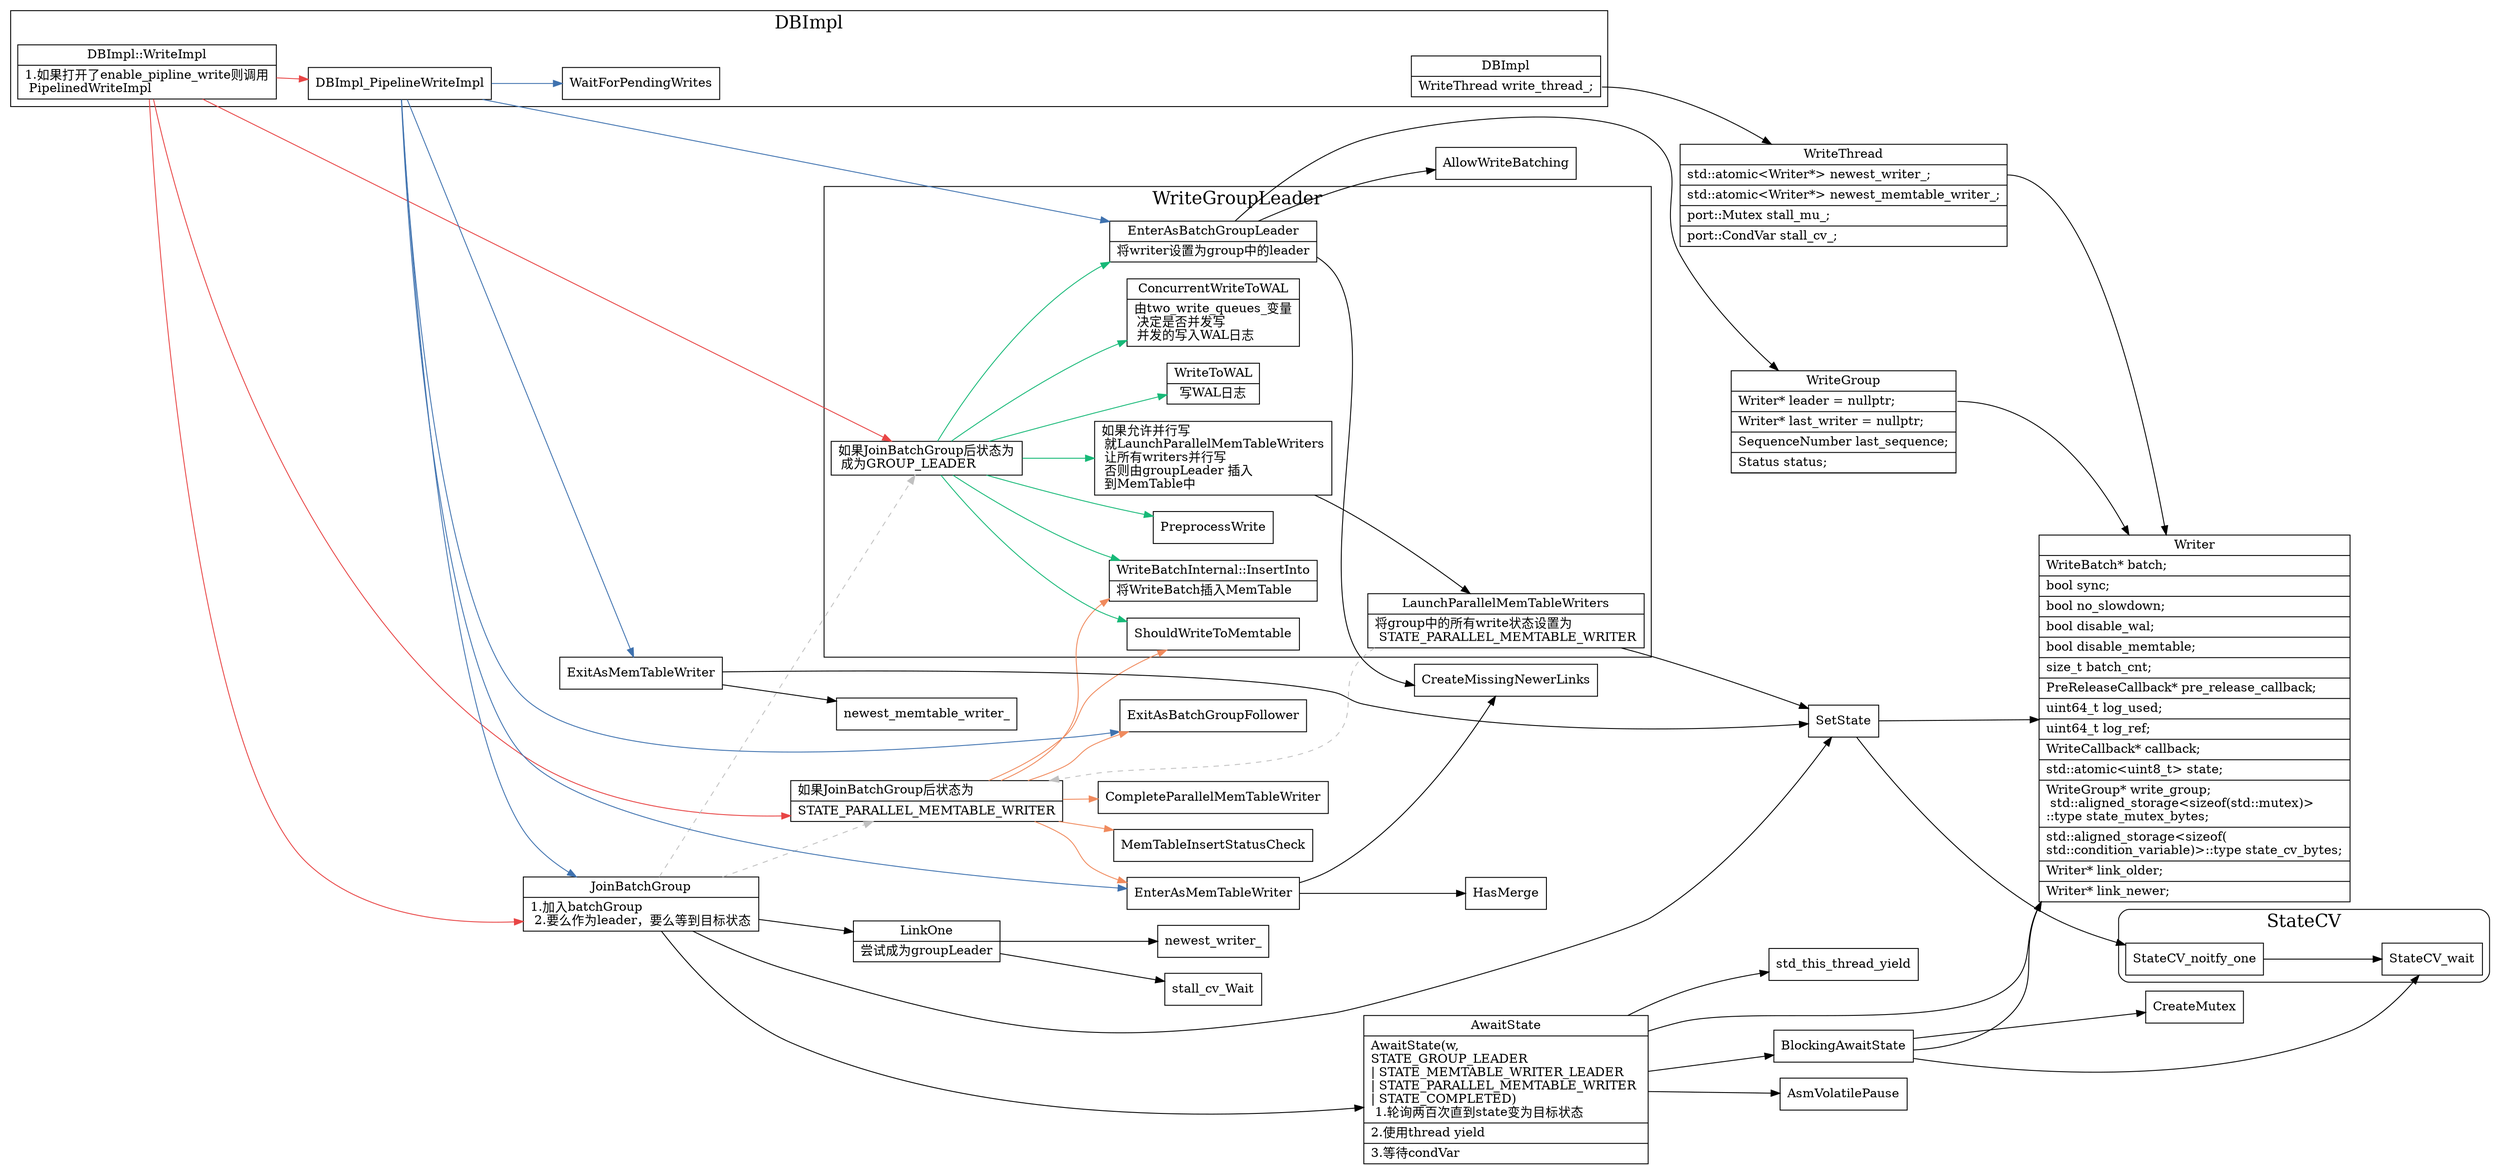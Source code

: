 digraph Writer {
  node[shape=box;];
  newrank=true;
  rankdir=LR;
  WriteGroup[
    shape="record";
    label="{{
      WriteGroup|
        <Writer> Writer* leader = nullptr;\l|
        Writer* last_writer = nullptr;\l|
        SequenceNumber last_sequence;\l|
        Status status;\l|
        std::atomic<size_t> running;\l
    }}";
  ];
  WriteGroup:Writer -> Writer;

  Writer[
    shape="record";
    label="{{
      Writer|
        WriteBatch* batch;\l|
        bool sync;\l|
        bool no_slowdown;\l|
        bool disable_wal;\l|
        bool disable_memtable;\l|
        size_t batch_cnt;\l|
        PreReleaseCallback* pre_release_callback;\l|
        uint64_t log_used;\l|
        uint64_t log_ref;\l|
        WriteCallback* callback;\l|
        <state> std::atomic\<uint8_t\> state;\l|
        WriteGroup* write_group;\l
        std::aligned_storage\<sizeof(std::mutex)\>\l::type state_mutex_bytes;\l|
        std::aligned_storage\<sizeof(\lstd::condition_variable)\>::type state_cv_bytes;\l|
        Writer* link_older;\l|
        Writer* link_newer;\l
    }}";
  ];
  WriteThread[
    shape="record";
    label="{{
      WriteThread|
        <Writer> std::atomic\<Writer*\> newest_writer_;\l|
        std::atomic\<Writer*\> newest_memtable_writer_;\l|
        port::Mutex stall_mu_;\l|
        port::CondVar stall_cv_;\l
    }}";
  ];
  EnterAsBatchGroupLeader[
    shape="record";
    label="{{
      EnterAsBatchGroupLeader|
      将writer设置为group中的leader\l
    }}";
  ];
  DBImpl[
    shape="record";
    label="{{
      DBImpl|
        <WriteThread> WriteThread write_thread_;\l
    }}";
  ];
  DBImpl:WriteThread -> WriteThread;
  WriteThread:Writer -> Writer;

  DBImpl_WriteImpl -> {
    JoinBatchGroup;
    DBImpl_PipelineWriteImpl;
    IF_STATE_PARALLEL_MEMABLE_WRITER;
    IF_STATE_GROUP_LEADER;
  }[color="#e84545"]

  IF_STATE_PARALLEL_MEMABLE_WRITER[shape="record";
    label="{{
      如果JoinBatchGroup后状态为\l|
      STATE_PARALLEL_MEMTABLE_WRITER\l
    }}";
  ];

  IF_STATE_PARALLEL_MEMABLE_WRITER -> {
    ShouldWriteToMemtable;
    WriteBatchInternal_InsertInto;
    CompleteParallelMemTableWriter;
    MemTableInsertStatusCheck;
    ExitAsBatchGroupFollower;
    EnterAsMemTableWriter;
  }[color="#f08a5d"];

  WriteBatchInternal_InsertInto[shape="record";
    label="{{
      WriteBatchInternal::InsertInto|
      将WriteBatch插入MemTable\l
    }}";
  ];
  JoinBatchGroup -> IF_STATE_PARALLEL_MEMABLE_WRITER [style=dashed;color=gray;];
  JoinBatchGroup -> IF_STATE_GROUP_LEADER[style=dashed;color=gray];
  LaunchParallelMemTableWriters -> IF_STATE_PARALLEL_MEMABLE_WRITER[style=dashed;color=gray];

  IF_STATE_GROUP_LEADER[shape="record";
    label="{{
      如果JoinBatchGroup后状态为\l 
      成为GROUP_LEADER\l
    }}";
  ];
  {rank=same;IF_STATE_GROUP_LEADER;IF_STATE_PARALLEL_MEMABLE_WRITER};

  subgraph cluster_GroupLeader {
    graph[label="WriteGroupLeader";fontsize=20;];
    IF_STATE_GROUP_LEADER -> {
      PreprocessWrite;
      EnterAsBatchGroupLeader;
      ShouldWriteToMemtable;
      IF_PARALLEL;
      WriteToWAL;
      WriteBatchInternal_InsertInto;
      ConcurrentWriteToWAL;
    }[color="#17b978"];

    IF_PARALLEL[shape="record";
      label="{{
        如果允许并行写\l
        就LaunchParallelMemTableWriters\l
        让所有writers并行写\l
        否则由groupLeader 插入\l 
        到MemTable中\l
      }}";
    ];
    IF_PARALLEL -> LaunchParallelMemTableWriters;
    WriteToWAL[shape="record";
      label="{{
        WriteToWAL|
        写WAL日志
      }}";
    ];
    ConcurrentWriteToWAL[shape="record";
      label="{{
        ConcurrentWriteToWAL|
        由two_write_queues_变量\l 
        决定是否并发写\l
        并发的写入WAL日志\l
      }}";
    ];

    LaunchParallelMemTableWriters[shape="record";
      label="{{
        LaunchParallelMemTableWriters|
        将group中的所有write状态设置为\l
        STATE_PARALLEL_MEMTABLE_WRITER\l
      }}";
    ];
  }
  DBImpl_WriteImpl[
    shape="record";
    label="{{
      DBImpl::WriteImpl|
      1.如果打开了enable_pipline_write则调用\l
      PipelinedWriteImpl\l
    }}";
  ];
  DBImpl_PipelineWriteImpl -> {
    JoinBatchGroup;
    WaitForPendingWrites;
    EnterAsBatchGroupLeader;
    ExitAsBatchGroupFollower;
    ExitAsMemTableWriter;
    EnterAsMemTableWriter;
  }[color="#3f72af"]

  JoinBatchGroup[
    shape="record";
    label="{{
      JoinBatchGroup|
      1.加入batchGroup\l
      2.要么作为leader，要么等到目标状态\l
    }}";
  ];
  JoinBatchGroup -> {
    LinkOne;
    SetState;
    AwaitState;
  }
  LinkOne[
    shape="record";
    label="{{
      LinkOne|
      尝试成为groupLeader
    }}";
  ];
  LinkOne -> {
    newest_writer_;
    stall_cv_Wait;
  }

  AwaitState[
    shape="record";
    label="{{
      AwaitState|
    AwaitState(w, \lSTATE_GROUP_LEADER \l\| STATE_MEMTABLE_WRITER_LEADER \l\|
                      STATE_PARALLEL_MEMTABLE_WRITER \l\| STATE_COMPLETED)\l
      1.轮询两百次直到state变为目标状态\l|
      2.使用thread yield\l|
      3.等待condVar\l
    }}";
  ];
  AwaitState -> {
    Writer:state;
    AsmVolatilePause;
    std_this_thread_yield;
    BlockingAwaitState;
  }
  BlockingAwaitState -> {
    CreateMutex;
    Writer:state;
    StateCV_wait;
  }

  SetState -> {
    Writer:state;
    StateCV_noitfy_one;
  }

  EnterAsBatchGroupLeader -> {
    CreateMissingNewerLinks;
    AllowWriteBatching;
    WriteGroup:Writer;
  }

  EnterAsMemTableWriter -> {
    CreateMissingNewerLinks;
    HasMerge;
  }
  ExitAsMemTableWriter -> {
    newest_memtable_writer_;
    SetState;
  }
  LaunchParallelMemTableWriters -> {
    SetState;
  }

  subgraph cluster_StateCV {
    graph[label="StateCV";fontsize=20;style=rounded];
    StateCV_wait;
    StateCV_noitfy_one;
    StateCV_noitfy_one -> StateCV_wait;
  };
  subgraph cluster_DBImpl {
    graph[label="DBImpl";fontsize=20;];
    DBImpl_PipelineWriteImpl;
    DBImpl_WriteImpl;
    DBImpl;
    WaitForPendingWrites;
  }
}

